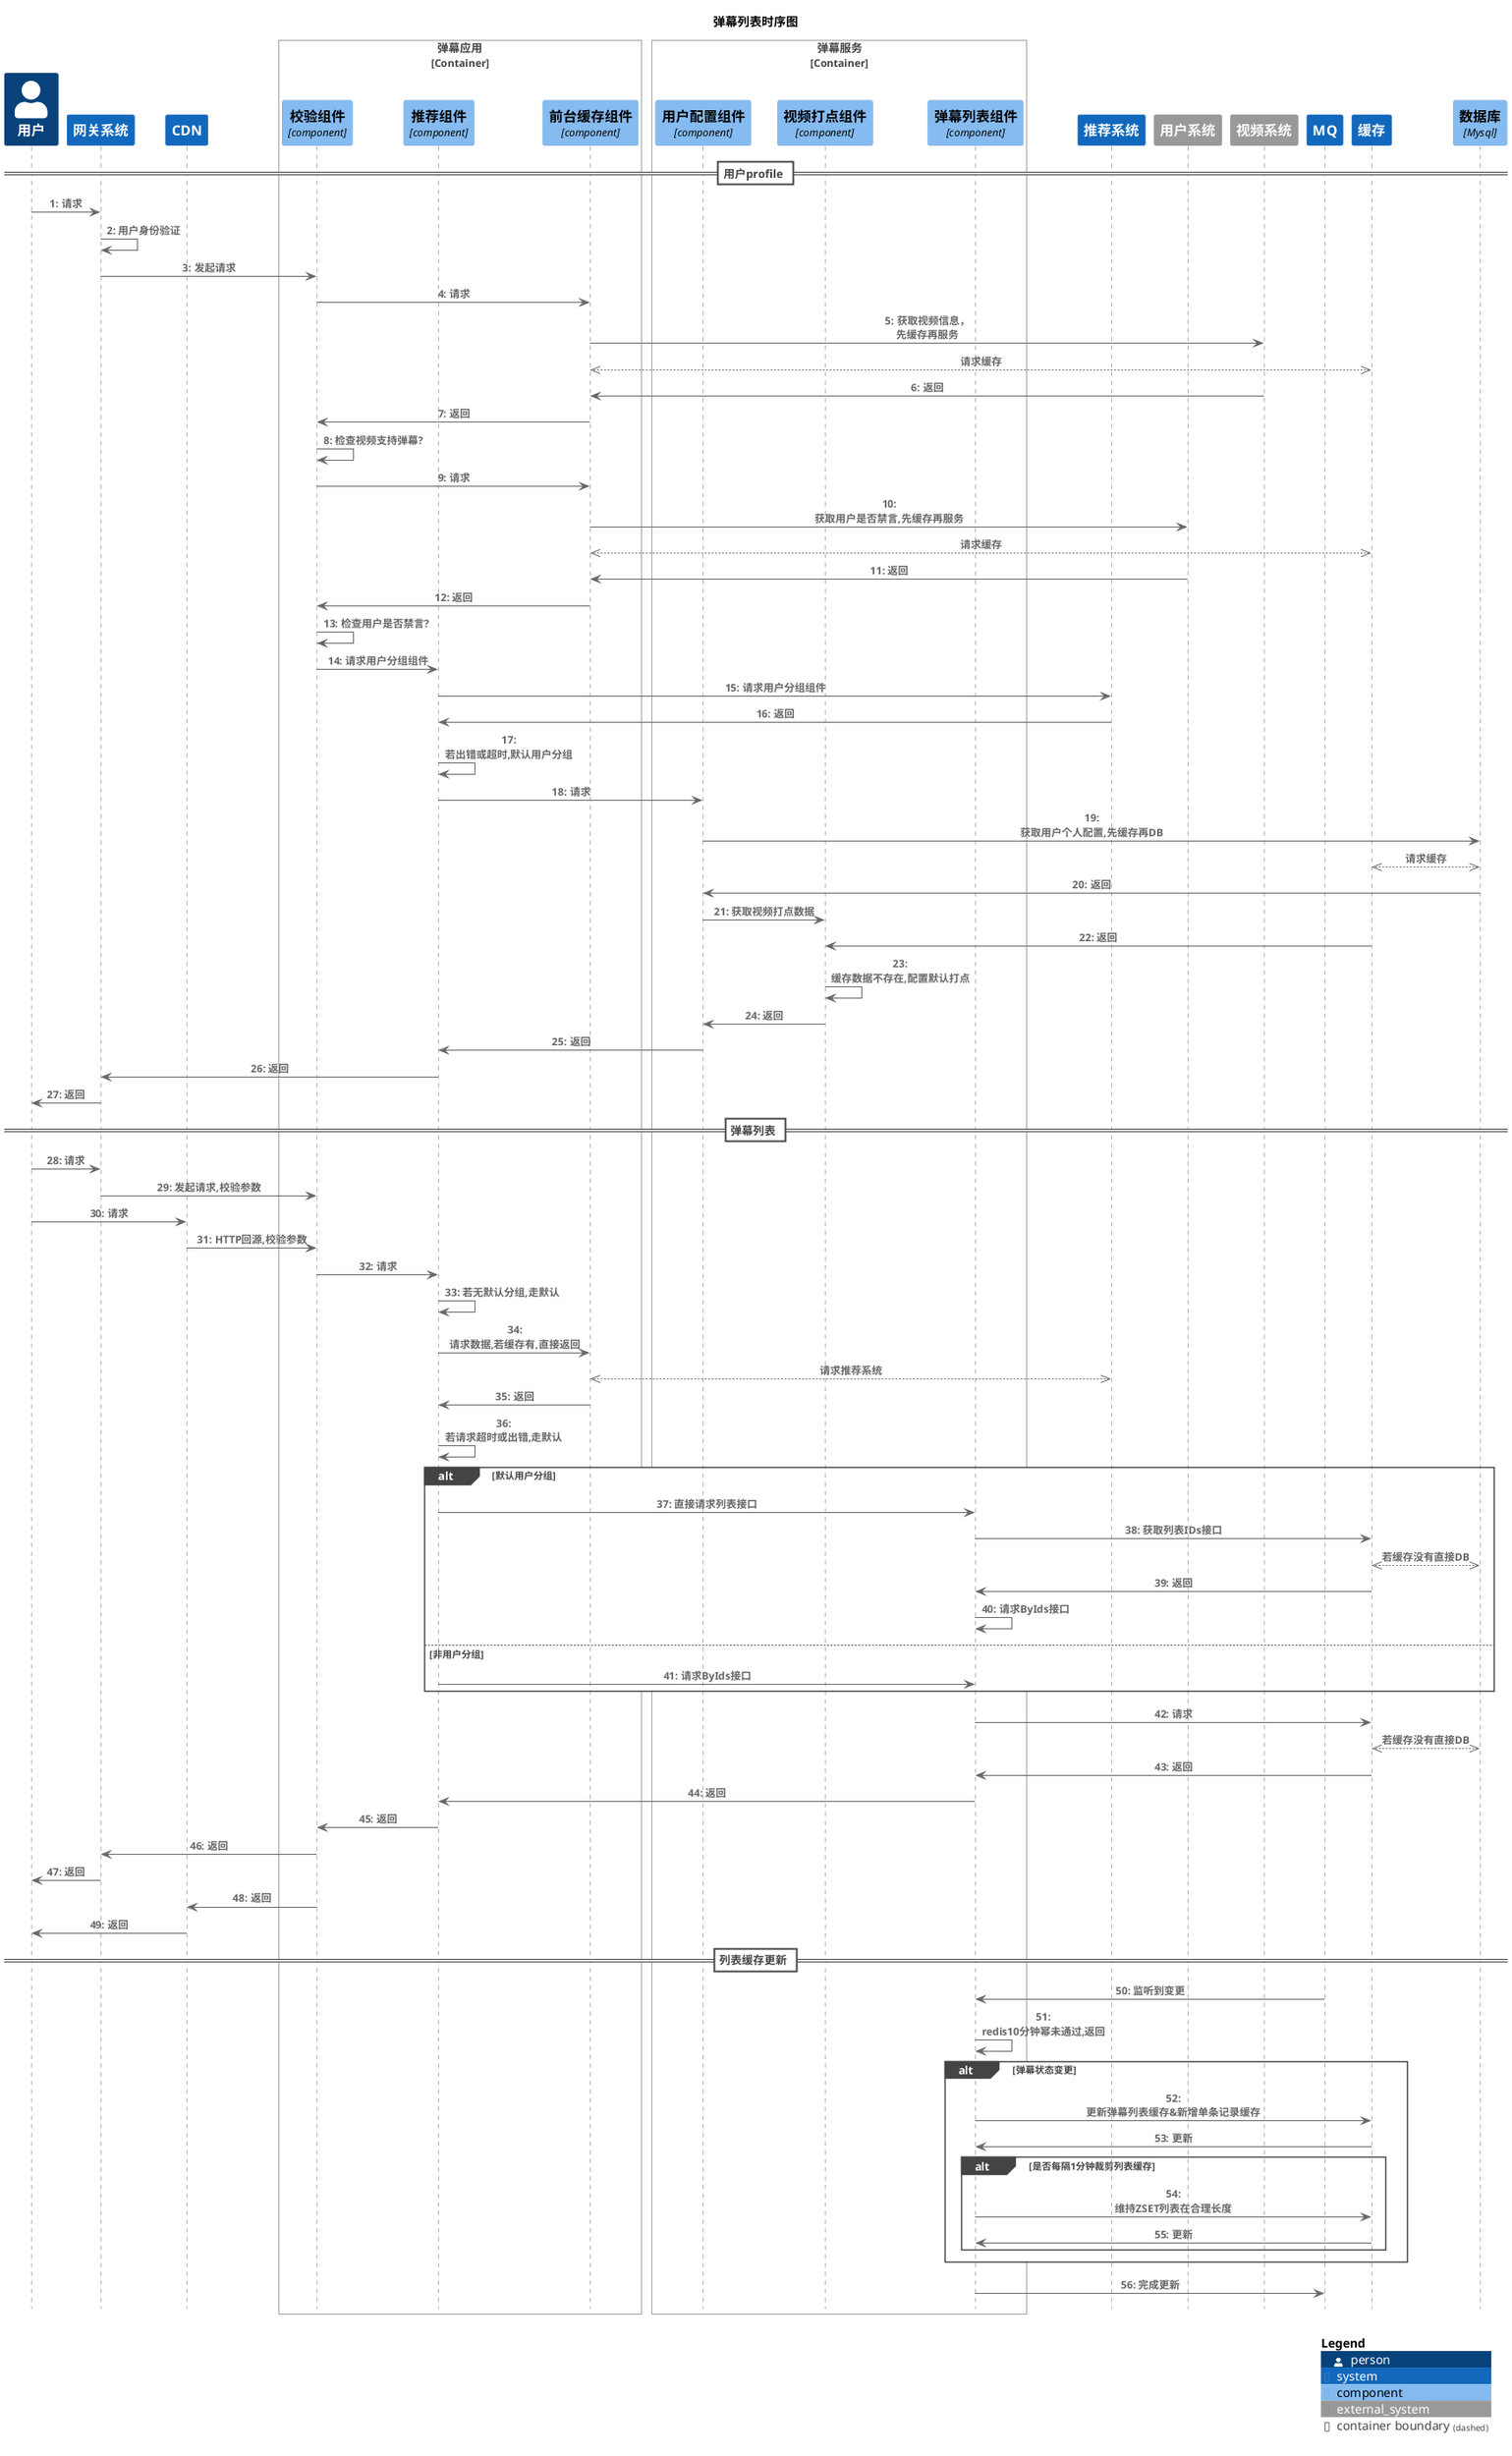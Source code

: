 @startuml
!include <C4/C4_Sequence>
SHOW_INDEX()
SHOW_LEGEND()
title 弹幕列表时序图
Person(user, "用户")
System(gateway,"网关系统")
System(CDN,"CDN")

Container_Boundary(barrageFacade, "弹幕应用")
    Component(checkComponent, "校验组件", "component", "参数校验")
    Component(recComponent, "推荐组件", "component", "分组组件")
    Component(facadeCacheComponent, "前台缓存组件", "component", "缓存组件")
Boundary_End()

Container_Boundary(barrageService, "弹幕服务")
    Component(userProfileComponent, "用户配置组件", "component", "用户配置组件")
    Component(profileComponent, "视频打点组件", "component", "视频打点组件")
    Component(listComponent, "弹幕列表组件", "component", "弹幕列表组件")
Boundary_End()
System(tpp,"推荐系统")
System_Ext(userSystem,"用户系统")
System_Ext(videoSystem,"视频系统")
System(rocketmq,"MQ")
System(redis,"缓存","redis")
ComponentDb(db, "数据库", "Mysql")

== 用户profile ==
Rel(user, gateway, "请求")
Rel(gateway, gateway, "用户身份验证")
Rel(gateway, checkComponent, "发起请求")


Rel(checkComponent, facadeCacheComponent, "请求")
Rel(facadeCacheComponent, videoSystem, "获取视频信息，先缓存再服务")
BiRel(facadeCacheComponent, redis, "请求缓存")
Rel(videoSystem, facadeCacheComponent, "返回")
Rel(facadeCacheComponent, checkComponent, "返回")
Rel(checkComponent, checkComponent, "检查视频支持弹幕?")



Rel(checkComponent, facadeCacheComponent, "请求")
Rel(facadeCacheComponent, userSystem, "获取用户是否禁言,先缓存再服务")
BiRel(facadeCacheComponent, redis, "请求缓存")
Rel(userSystem, facadeCacheComponent, "返回")
Rel(facadeCacheComponent, checkComponent, "返回")
Rel(checkComponent, checkComponent, "检查用户是否禁言?")

Rel(checkComponent, recComponent, "请求用户分组组件")
Rel(recComponent, tpp, "请求用户分组组件")
Rel(tpp, recComponent, "返回")
Rel(recComponent, recComponent, "若出错或超时,默认用户分组")

Rel(recComponent, userProfileComponent, "请求")
Rel(userProfileComponent, db, "获取用户个人配置,先缓存再DB")
BiRel(db, redis, "请求缓存")
Rel(db, userProfileComponent, "返回")

Rel(userProfileComponent, profileComponent, "获取视频打点数据")
Rel(redis, profileComponent, "返回")
Rel(profileComponent, profileComponent, "缓存数据不存在,配置默认打点")
Rel(profileComponent, userProfileComponent, "返回")
Rel(userProfileComponent, recComponent, "返回")
Rel(recComponent, gateway, "返回")
Rel(gateway, user, "返回")


== 弹幕列表 ==
Rel(user, gateway, "请求")
Rel(gateway, checkComponent, "发起请求,校验参数")
Rel(user, CDN, "请求")
Rel(CDN, checkComponent, "HTTP回源,校验参数")
Rel(checkComponent, recComponent, "请求")
Rel(recComponent, recComponent, "若无默认分组,走默认")
Rel(recComponent, facadeCacheComponent, "请求数据,若缓存有,直接返回")
BiRel(facadeCacheComponent, tpp, "请求推荐系统")
Rel(facadeCacheComponent, recComponent, "返回")
Rel(recComponent, recComponent, "若请求超时或出错,走默认")
alt 默认用户分组
 Rel(recComponent, listComponent, "直接请求列表接口")
 Rel(listComponent, redis, "获取列表IDs接口")
 BiRel(redis, db, "若缓存没有直接DB")
 Rel(redis, listComponent, "返回")
 Rel(listComponent, listComponent, "请求ByIds接口")
else 非用户分组
 Rel(recComponent, listComponent, "请求ByIds接口")
end
 Rel(listComponent, redis, "请求")
 BiRel(redis, db, "若缓存没有直接DB")
 Rel(redis, listComponent, "返回")
 Rel(listComponent, recComponent, "返回")
 Rel(recComponent, checkComponent, "返回")
 Rel(checkComponent, gateway, "返回")
 Rel(gateway, user, "返回")
 Rel(checkComponent, CDN, "返回")
 Rel(CDN, user, "返回")

== 列表缓存更新 ==
Rel(rocketmq, listComponent, "监听到变更")
Rel(listComponent, listComponent, "redis10分钟幂未通过,返回")
alt 弹幕状态变更
  Rel(listComponent, redis, "更新弹幕列表缓存&新增单条记录缓存")
  Rel(redis, listComponent, "更新")
alt 是否每隔1分钟裁剪列表缓存
  Rel(listComponent, redis, "维持ZSET列表在合理长度")
  Rel(redis, listComponent, "更新")
end
end
Rel(listComponent, rocketmq, "完成更新")
SHOW_LEGEND()
@enduml
